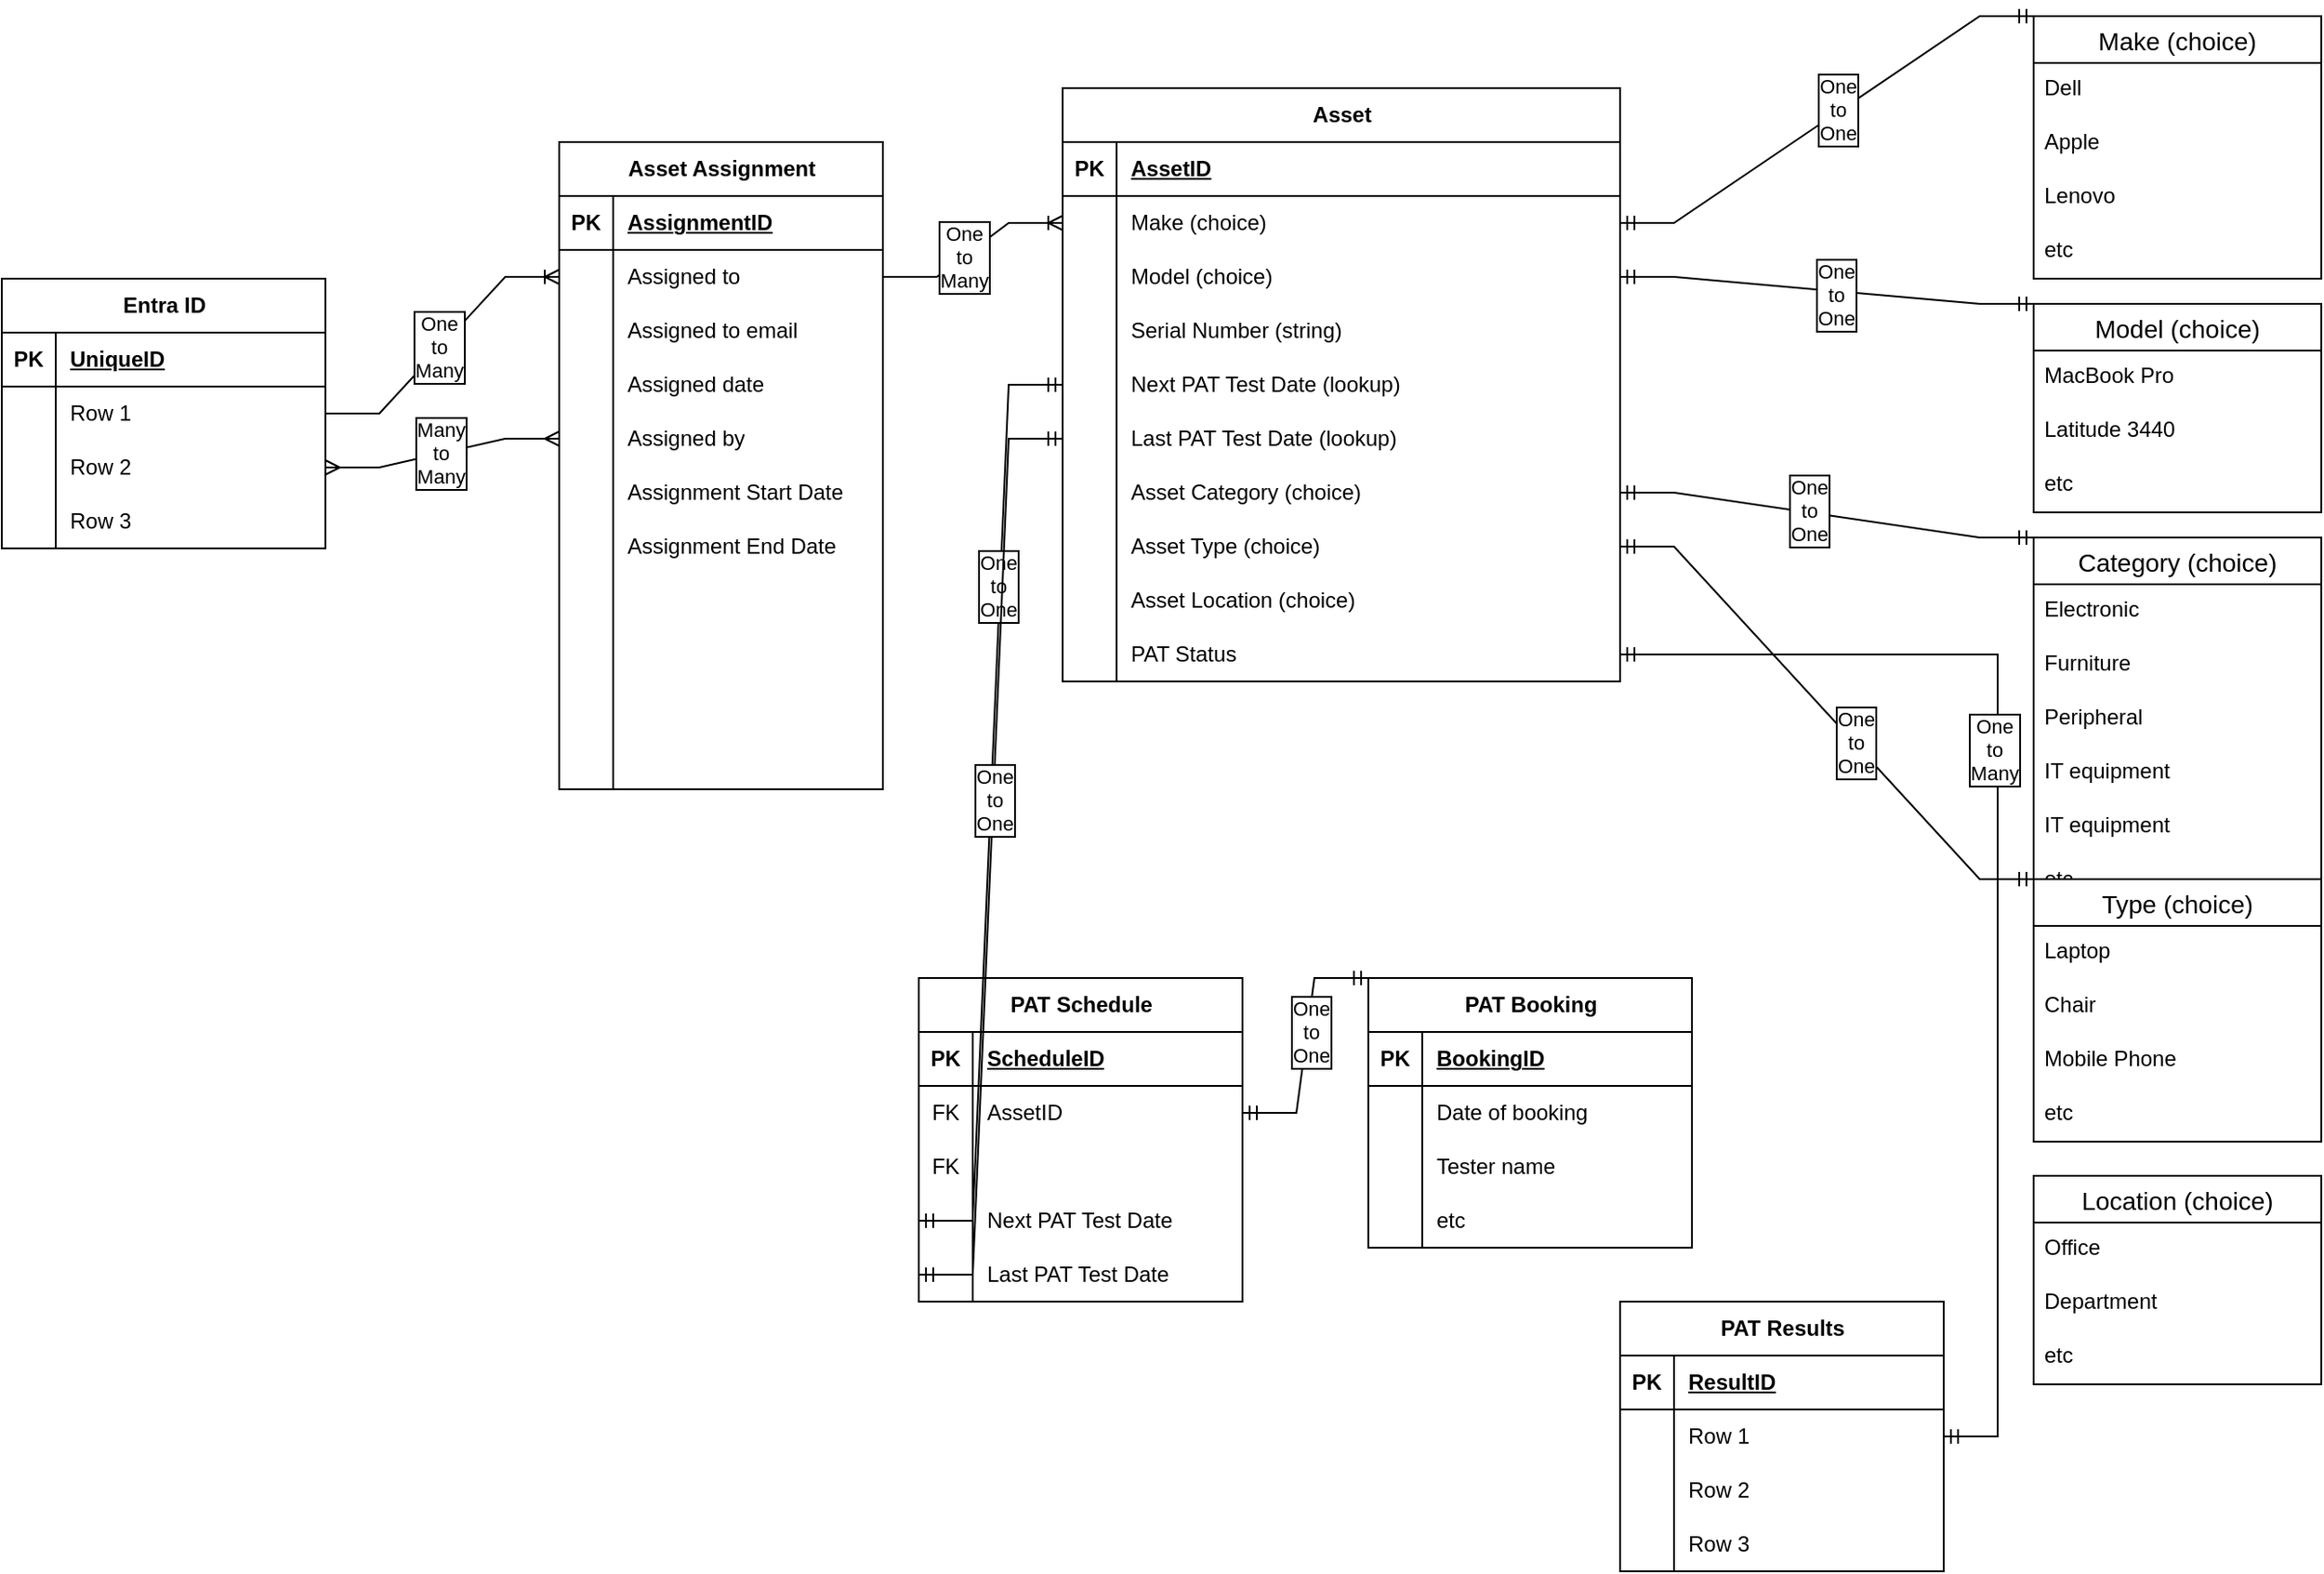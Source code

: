 <mxfile version="25.0.3">
  <diagram name="Page-1" id="Be-HXzq3CAYlnSpeR35V">
    <mxGraphModel dx="1580" dy="953" grid="1" gridSize="10" guides="1" tooltips="1" connect="1" arrows="1" fold="1" page="1" pageScale="1" pageWidth="1920" pageHeight="1200" math="0" shadow="0">
      <root>
        <mxCell id="0" />
        <mxCell id="1" parent="0" />
        <mxCell id="WRX2856pfrE0PKPCuGcW-1" value="Entra ID" style="shape=table;startSize=30;container=1;collapsible=1;childLayout=tableLayout;fixedRows=1;rowLines=0;fontStyle=1;align=center;resizeLast=1;html=1;" parent="1" vertex="1">
          <mxGeometry x="60" y="176" width="180" height="150" as="geometry" />
        </mxCell>
        <mxCell id="WRX2856pfrE0PKPCuGcW-2" value="" style="shape=tableRow;horizontal=0;startSize=0;swimlaneHead=0;swimlaneBody=0;fillColor=none;collapsible=0;dropTarget=0;points=[[0,0.5],[1,0.5]];portConstraint=eastwest;top=0;left=0;right=0;bottom=1;" parent="WRX2856pfrE0PKPCuGcW-1" vertex="1">
          <mxGeometry y="30" width="180" height="30" as="geometry" />
        </mxCell>
        <mxCell id="WRX2856pfrE0PKPCuGcW-3" value="PK" style="shape=partialRectangle;connectable=0;fillColor=none;top=0;left=0;bottom=0;right=0;fontStyle=1;overflow=hidden;whiteSpace=wrap;html=1;" parent="WRX2856pfrE0PKPCuGcW-2" vertex="1">
          <mxGeometry width="30" height="30" as="geometry">
            <mxRectangle width="30" height="30" as="alternateBounds" />
          </mxGeometry>
        </mxCell>
        <mxCell id="WRX2856pfrE0PKPCuGcW-4" value="UniqueID" style="shape=partialRectangle;connectable=0;fillColor=none;top=0;left=0;bottom=0;right=0;align=left;spacingLeft=6;fontStyle=5;overflow=hidden;whiteSpace=wrap;html=1;" parent="WRX2856pfrE0PKPCuGcW-2" vertex="1">
          <mxGeometry x="30" width="150" height="30" as="geometry">
            <mxRectangle width="150" height="30" as="alternateBounds" />
          </mxGeometry>
        </mxCell>
        <mxCell id="WRX2856pfrE0PKPCuGcW-5" value="" style="shape=tableRow;horizontal=0;startSize=0;swimlaneHead=0;swimlaneBody=0;fillColor=none;collapsible=0;dropTarget=0;points=[[0,0.5],[1,0.5]];portConstraint=eastwest;top=0;left=0;right=0;bottom=0;" parent="WRX2856pfrE0PKPCuGcW-1" vertex="1">
          <mxGeometry y="60" width="180" height="30" as="geometry" />
        </mxCell>
        <mxCell id="WRX2856pfrE0PKPCuGcW-6" value="" style="shape=partialRectangle;connectable=0;fillColor=none;top=0;left=0;bottom=0;right=0;editable=1;overflow=hidden;whiteSpace=wrap;html=1;" parent="WRX2856pfrE0PKPCuGcW-5" vertex="1">
          <mxGeometry width="30" height="30" as="geometry">
            <mxRectangle width="30" height="30" as="alternateBounds" />
          </mxGeometry>
        </mxCell>
        <mxCell id="WRX2856pfrE0PKPCuGcW-7" value="Row 1" style="shape=partialRectangle;connectable=0;fillColor=none;top=0;left=0;bottom=0;right=0;align=left;spacingLeft=6;overflow=hidden;whiteSpace=wrap;html=1;" parent="WRX2856pfrE0PKPCuGcW-5" vertex="1">
          <mxGeometry x="30" width="150" height="30" as="geometry">
            <mxRectangle width="150" height="30" as="alternateBounds" />
          </mxGeometry>
        </mxCell>
        <mxCell id="WRX2856pfrE0PKPCuGcW-8" value="" style="shape=tableRow;horizontal=0;startSize=0;swimlaneHead=0;swimlaneBody=0;fillColor=none;collapsible=0;dropTarget=0;points=[[0,0.5],[1,0.5]];portConstraint=eastwest;top=0;left=0;right=0;bottom=0;" parent="WRX2856pfrE0PKPCuGcW-1" vertex="1">
          <mxGeometry y="90" width="180" height="30" as="geometry" />
        </mxCell>
        <mxCell id="WRX2856pfrE0PKPCuGcW-9" value="" style="shape=partialRectangle;connectable=0;fillColor=none;top=0;left=0;bottom=0;right=0;editable=1;overflow=hidden;whiteSpace=wrap;html=1;" parent="WRX2856pfrE0PKPCuGcW-8" vertex="1">
          <mxGeometry width="30" height="30" as="geometry">
            <mxRectangle width="30" height="30" as="alternateBounds" />
          </mxGeometry>
        </mxCell>
        <mxCell id="WRX2856pfrE0PKPCuGcW-10" value="Row 2" style="shape=partialRectangle;connectable=0;fillColor=none;top=0;left=0;bottom=0;right=0;align=left;spacingLeft=6;overflow=hidden;whiteSpace=wrap;html=1;" parent="WRX2856pfrE0PKPCuGcW-8" vertex="1">
          <mxGeometry x="30" width="150" height="30" as="geometry">
            <mxRectangle width="150" height="30" as="alternateBounds" />
          </mxGeometry>
        </mxCell>
        <mxCell id="WRX2856pfrE0PKPCuGcW-11" value="" style="shape=tableRow;horizontal=0;startSize=0;swimlaneHead=0;swimlaneBody=0;fillColor=none;collapsible=0;dropTarget=0;points=[[0,0.5],[1,0.5]];portConstraint=eastwest;top=0;left=0;right=0;bottom=0;" parent="WRX2856pfrE0PKPCuGcW-1" vertex="1">
          <mxGeometry y="120" width="180" height="30" as="geometry" />
        </mxCell>
        <mxCell id="WRX2856pfrE0PKPCuGcW-12" value="" style="shape=partialRectangle;connectable=0;fillColor=none;top=0;left=0;bottom=0;right=0;editable=1;overflow=hidden;whiteSpace=wrap;html=1;" parent="WRX2856pfrE0PKPCuGcW-11" vertex="1">
          <mxGeometry width="30" height="30" as="geometry">
            <mxRectangle width="30" height="30" as="alternateBounds" />
          </mxGeometry>
        </mxCell>
        <mxCell id="WRX2856pfrE0PKPCuGcW-13" value="Row 3" style="shape=partialRectangle;connectable=0;fillColor=none;top=0;left=0;bottom=0;right=0;align=left;spacingLeft=6;overflow=hidden;whiteSpace=wrap;html=1;" parent="WRX2856pfrE0PKPCuGcW-11" vertex="1">
          <mxGeometry x="30" width="150" height="30" as="geometry">
            <mxRectangle width="150" height="30" as="alternateBounds" />
          </mxGeometry>
        </mxCell>
        <mxCell id="WRX2856pfrE0PKPCuGcW-14" value="Asset Assignment" style="shape=table;startSize=30;container=1;collapsible=1;childLayout=tableLayout;fixedRows=1;rowLines=0;fontStyle=1;align=center;resizeLast=1;html=1;" parent="1" vertex="1">
          <mxGeometry x="370" y="100" width="180" height="360" as="geometry">
            <mxRectangle x="370" y="100" width="140" height="30" as="alternateBounds" />
          </mxGeometry>
        </mxCell>
        <mxCell id="WRX2856pfrE0PKPCuGcW-15" value="" style="shape=tableRow;horizontal=0;startSize=0;swimlaneHead=0;swimlaneBody=0;fillColor=none;collapsible=0;dropTarget=0;points=[[0,0.5],[1,0.5]];portConstraint=eastwest;top=0;left=0;right=0;bottom=1;" parent="WRX2856pfrE0PKPCuGcW-14" vertex="1">
          <mxGeometry y="30" width="180" height="30" as="geometry" />
        </mxCell>
        <mxCell id="WRX2856pfrE0PKPCuGcW-16" value="PK" style="shape=partialRectangle;connectable=0;fillColor=none;top=0;left=0;bottom=0;right=0;fontStyle=1;overflow=hidden;whiteSpace=wrap;html=1;" parent="WRX2856pfrE0PKPCuGcW-15" vertex="1">
          <mxGeometry width="30" height="30" as="geometry">
            <mxRectangle width="30" height="30" as="alternateBounds" />
          </mxGeometry>
        </mxCell>
        <mxCell id="WRX2856pfrE0PKPCuGcW-17" value="AssignmentID" style="shape=partialRectangle;connectable=0;fillColor=none;top=0;left=0;bottom=0;right=0;align=left;spacingLeft=6;fontStyle=5;overflow=hidden;whiteSpace=wrap;html=1;" parent="WRX2856pfrE0PKPCuGcW-15" vertex="1">
          <mxGeometry x="30" width="150" height="30" as="geometry">
            <mxRectangle width="150" height="30" as="alternateBounds" />
          </mxGeometry>
        </mxCell>
        <mxCell id="WRX2856pfrE0PKPCuGcW-18" value="" style="shape=tableRow;horizontal=0;startSize=0;swimlaneHead=0;swimlaneBody=0;fillColor=none;collapsible=0;dropTarget=0;points=[[0,0.5],[1,0.5]];portConstraint=eastwest;top=0;left=0;right=0;bottom=0;" parent="WRX2856pfrE0PKPCuGcW-14" vertex="1">
          <mxGeometry y="60" width="180" height="30" as="geometry" />
        </mxCell>
        <mxCell id="WRX2856pfrE0PKPCuGcW-19" value="" style="shape=partialRectangle;connectable=0;fillColor=none;top=0;left=0;bottom=0;right=0;editable=1;overflow=hidden;whiteSpace=wrap;html=1;" parent="WRX2856pfrE0PKPCuGcW-18" vertex="1">
          <mxGeometry width="30" height="30" as="geometry">
            <mxRectangle width="30" height="30" as="alternateBounds" />
          </mxGeometry>
        </mxCell>
        <mxCell id="WRX2856pfrE0PKPCuGcW-20" value="Assigned to" style="shape=partialRectangle;connectable=0;fillColor=none;top=0;left=0;bottom=0;right=0;align=left;spacingLeft=6;overflow=hidden;whiteSpace=wrap;html=1;" parent="WRX2856pfrE0PKPCuGcW-18" vertex="1">
          <mxGeometry x="30" width="150" height="30" as="geometry">
            <mxRectangle width="150" height="30" as="alternateBounds" />
          </mxGeometry>
        </mxCell>
        <mxCell id="WRX2856pfrE0PKPCuGcW-21" value="" style="shape=tableRow;horizontal=0;startSize=0;swimlaneHead=0;swimlaneBody=0;fillColor=none;collapsible=0;dropTarget=0;points=[[0,0.5],[1,0.5]];portConstraint=eastwest;top=0;left=0;right=0;bottom=0;" parent="WRX2856pfrE0PKPCuGcW-14" vertex="1">
          <mxGeometry y="90" width="180" height="30" as="geometry" />
        </mxCell>
        <mxCell id="WRX2856pfrE0PKPCuGcW-22" value="" style="shape=partialRectangle;connectable=0;fillColor=none;top=0;left=0;bottom=0;right=0;editable=1;overflow=hidden;whiteSpace=wrap;html=1;" parent="WRX2856pfrE0PKPCuGcW-21" vertex="1">
          <mxGeometry width="30" height="30" as="geometry">
            <mxRectangle width="30" height="30" as="alternateBounds" />
          </mxGeometry>
        </mxCell>
        <mxCell id="WRX2856pfrE0PKPCuGcW-23" value="Assigned to email" style="shape=partialRectangle;connectable=0;fillColor=none;top=0;left=0;bottom=0;right=0;align=left;spacingLeft=6;overflow=hidden;whiteSpace=wrap;html=1;" parent="WRX2856pfrE0PKPCuGcW-21" vertex="1">
          <mxGeometry x="30" width="150" height="30" as="geometry">
            <mxRectangle width="150" height="30" as="alternateBounds" />
          </mxGeometry>
        </mxCell>
        <mxCell id="WRX2856pfrE0PKPCuGcW-24" value="" style="shape=tableRow;horizontal=0;startSize=0;swimlaneHead=0;swimlaneBody=0;fillColor=none;collapsible=0;dropTarget=0;points=[[0,0.5],[1,0.5]];portConstraint=eastwest;top=0;left=0;right=0;bottom=0;" parent="WRX2856pfrE0PKPCuGcW-14" vertex="1">
          <mxGeometry y="120" width="180" height="30" as="geometry" />
        </mxCell>
        <mxCell id="WRX2856pfrE0PKPCuGcW-25" value="" style="shape=partialRectangle;connectable=0;fillColor=none;top=0;left=0;bottom=0;right=0;editable=1;overflow=hidden;whiteSpace=wrap;html=1;" parent="WRX2856pfrE0PKPCuGcW-24" vertex="1">
          <mxGeometry width="30" height="30" as="geometry">
            <mxRectangle width="30" height="30" as="alternateBounds" />
          </mxGeometry>
        </mxCell>
        <mxCell id="WRX2856pfrE0PKPCuGcW-26" value="Assigned date" style="shape=partialRectangle;connectable=0;fillColor=none;top=0;left=0;bottom=0;right=0;align=left;spacingLeft=6;overflow=hidden;whiteSpace=wrap;html=1;" parent="WRX2856pfrE0PKPCuGcW-24" vertex="1">
          <mxGeometry x="30" width="150" height="30" as="geometry">
            <mxRectangle width="150" height="30" as="alternateBounds" />
          </mxGeometry>
        </mxCell>
        <mxCell id="iY0kgy6we-r_uKTIzifp-86" style="shape=tableRow;horizontal=0;startSize=0;swimlaneHead=0;swimlaneBody=0;fillColor=none;collapsible=0;dropTarget=0;points=[[0,0.5],[1,0.5]];portConstraint=eastwest;top=0;left=0;right=0;bottom=0;" vertex="1" parent="WRX2856pfrE0PKPCuGcW-14">
          <mxGeometry y="150" width="180" height="30" as="geometry" />
        </mxCell>
        <mxCell id="iY0kgy6we-r_uKTIzifp-87" style="shape=partialRectangle;connectable=0;fillColor=none;top=0;left=0;bottom=0;right=0;editable=1;overflow=hidden;whiteSpace=wrap;html=1;" vertex="1" parent="iY0kgy6we-r_uKTIzifp-86">
          <mxGeometry width="30" height="30" as="geometry">
            <mxRectangle width="30" height="30" as="alternateBounds" />
          </mxGeometry>
        </mxCell>
        <mxCell id="iY0kgy6we-r_uKTIzifp-88" value="Assigned by" style="shape=partialRectangle;connectable=0;fillColor=none;top=0;left=0;bottom=0;right=0;align=left;spacingLeft=6;overflow=hidden;whiteSpace=wrap;html=1;" vertex="1" parent="iY0kgy6we-r_uKTIzifp-86">
          <mxGeometry x="30" width="150" height="30" as="geometry">
            <mxRectangle width="150" height="30" as="alternateBounds" />
          </mxGeometry>
        </mxCell>
        <mxCell id="iY0kgy6we-r_uKTIzifp-89" style="shape=tableRow;horizontal=0;startSize=0;swimlaneHead=0;swimlaneBody=0;fillColor=none;collapsible=0;dropTarget=0;points=[[0,0.5],[1,0.5]];portConstraint=eastwest;top=0;left=0;right=0;bottom=0;" vertex="1" parent="WRX2856pfrE0PKPCuGcW-14">
          <mxGeometry y="180" width="180" height="30" as="geometry" />
        </mxCell>
        <mxCell id="iY0kgy6we-r_uKTIzifp-90" style="shape=partialRectangle;connectable=0;fillColor=none;top=0;left=0;bottom=0;right=0;editable=1;overflow=hidden;whiteSpace=wrap;html=1;" vertex="1" parent="iY0kgy6we-r_uKTIzifp-89">
          <mxGeometry width="30" height="30" as="geometry">
            <mxRectangle width="30" height="30" as="alternateBounds" />
          </mxGeometry>
        </mxCell>
        <mxCell id="iY0kgy6we-r_uKTIzifp-91" value="Assignment Start Date" style="shape=partialRectangle;connectable=0;fillColor=none;top=0;left=0;bottom=0;right=0;align=left;spacingLeft=6;overflow=hidden;whiteSpace=wrap;html=1;" vertex="1" parent="iY0kgy6we-r_uKTIzifp-89">
          <mxGeometry x="30" width="150" height="30" as="geometry">
            <mxRectangle width="150" height="30" as="alternateBounds" />
          </mxGeometry>
        </mxCell>
        <mxCell id="iY0kgy6we-r_uKTIzifp-92" style="shape=tableRow;horizontal=0;startSize=0;swimlaneHead=0;swimlaneBody=0;fillColor=none;collapsible=0;dropTarget=0;points=[[0,0.5],[1,0.5]];portConstraint=eastwest;top=0;left=0;right=0;bottom=0;" vertex="1" parent="WRX2856pfrE0PKPCuGcW-14">
          <mxGeometry y="210" width="180" height="30" as="geometry" />
        </mxCell>
        <mxCell id="iY0kgy6we-r_uKTIzifp-93" style="shape=partialRectangle;connectable=0;fillColor=none;top=0;left=0;bottom=0;right=0;editable=1;overflow=hidden;whiteSpace=wrap;html=1;" vertex="1" parent="iY0kgy6we-r_uKTIzifp-92">
          <mxGeometry width="30" height="30" as="geometry">
            <mxRectangle width="30" height="30" as="alternateBounds" />
          </mxGeometry>
        </mxCell>
        <mxCell id="iY0kgy6we-r_uKTIzifp-94" value="Assignment End Date" style="shape=partialRectangle;connectable=0;fillColor=none;top=0;left=0;bottom=0;right=0;align=left;spacingLeft=6;overflow=hidden;whiteSpace=wrap;html=1;" vertex="1" parent="iY0kgy6we-r_uKTIzifp-92">
          <mxGeometry x="30" width="150" height="30" as="geometry">
            <mxRectangle width="150" height="30" as="alternateBounds" />
          </mxGeometry>
        </mxCell>
        <mxCell id="iY0kgy6we-r_uKTIzifp-95" style="shape=tableRow;horizontal=0;startSize=0;swimlaneHead=0;swimlaneBody=0;fillColor=none;collapsible=0;dropTarget=0;points=[[0,0.5],[1,0.5]];portConstraint=eastwest;top=0;left=0;right=0;bottom=0;" vertex="1" parent="WRX2856pfrE0PKPCuGcW-14">
          <mxGeometry y="240" width="180" height="30" as="geometry" />
        </mxCell>
        <mxCell id="iY0kgy6we-r_uKTIzifp-96" style="shape=partialRectangle;connectable=0;fillColor=none;top=0;left=0;bottom=0;right=0;editable=1;overflow=hidden;whiteSpace=wrap;html=1;" vertex="1" parent="iY0kgy6we-r_uKTIzifp-95">
          <mxGeometry width="30" height="30" as="geometry">
            <mxRectangle width="30" height="30" as="alternateBounds" />
          </mxGeometry>
        </mxCell>
        <mxCell id="iY0kgy6we-r_uKTIzifp-97" style="shape=partialRectangle;connectable=0;fillColor=none;top=0;left=0;bottom=0;right=0;align=left;spacingLeft=6;overflow=hidden;whiteSpace=wrap;html=1;" vertex="1" parent="iY0kgy6we-r_uKTIzifp-95">
          <mxGeometry x="30" width="150" height="30" as="geometry">
            <mxRectangle width="150" height="30" as="alternateBounds" />
          </mxGeometry>
        </mxCell>
        <mxCell id="iY0kgy6we-r_uKTIzifp-98" style="shape=tableRow;horizontal=0;startSize=0;swimlaneHead=0;swimlaneBody=0;fillColor=none;collapsible=0;dropTarget=0;points=[[0,0.5],[1,0.5]];portConstraint=eastwest;top=0;left=0;right=0;bottom=0;" vertex="1" parent="WRX2856pfrE0PKPCuGcW-14">
          <mxGeometry y="270" width="180" height="30" as="geometry" />
        </mxCell>
        <mxCell id="iY0kgy6we-r_uKTIzifp-99" style="shape=partialRectangle;connectable=0;fillColor=none;top=0;left=0;bottom=0;right=0;editable=1;overflow=hidden;whiteSpace=wrap;html=1;" vertex="1" parent="iY0kgy6we-r_uKTIzifp-98">
          <mxGeometry width="30" height="30" as="geometry">
            <mxRectangle width="30" height="30" as="alternateBounds" />
          </mxGeometry>
        </mxCell>
        <mxCell id="iY0kgy6we-r_uKTIzifp-100" style="shape=partialRectangle;connectable=0;fillColor=none;top=0;left=0;bottom=0;right=0;align=left;spacingLeft=6;overflow=hidden;whiteSpace=wrap;html=1;" vertex="1" parent="iY0kgy6we-r_uKTIzifp-98">
          <mxGeometry x="30" width="150" height="30" as="geometry">
            <mxRectangle width="150" height="30" as="alternateBounds" />
          </mxGeometry>
        </mxCell>
        <mxCell id="iY0kgy6we-r_uKTIzifp-101" style="shape=tableRow;horizontal=0;startSize=0;swimlaneHead=0;swimlaneBody=0;fillColor=none;collapsible=0;dropTarget=0;points=[[0,0.5],[1,0.5]];portConstraint=eastwest;top=0;left=0;right=0;bottom=0;" vertex="1" parent="WRX2856pfrE0PKPCuGcW-14">
          <mxGeometry y="300" width="180" height="30" as="geometry" />
        </mxCell>
        <mxCell id="iY0kgy6we-r_uKTIzifp-102" style="shape=partialRectangle;connectable=0;fillColor=none;top=0;left=0;bottom=0;right=0;editable=1;overflow=hidden;whiteSpace=wrap;html=1;" vertex="1" parent="iY0kgy6we-r_uKTIzifp-101">
          <mxGeometry width="30" height="30" as="geometry">
            <mxRectangle width="30" height="30" as="alternateBounds" />
          </mxGeometry>
        </mxCell>
        <mxCell id="iY0kgy6we-r_uKTIzifp-103" style="shape=partialRectangle;connectable=0;fillColor=none;top=0;left=0;bottom=0;right=0;align=left;spacingLeft=6;overflow=hidden;whiteSpace=wrap;html=1;" vertex="1" parent="iY0kgy6we-r_uKTIzifp-101">
          <mxGeometry x="30" width="150" height="30" as="geometry">
            <mxRectangle width="150" height="30" as="alternateBounds" />
          </mxGeometry>
        </mxCell>
        <mxCell id="iY0kgy6we-r_uKTIzifp-104" style="shape=tableRow;horizontal=0;startSize=0;swimlaneHead=0;swimlaneBody=0;fillColor=none;collapsible=0;dropTarget=0;points=[[0,0.5],[1,0.5]];portConstraint=eastwest;top=0;left=0;right=0;bottom=0;" vertex="1" parent="WRX2856pfrE0PKPCuGcW-14">
          <mxGeometry y="330" width="180" height="30" as="geometry" />
        </mxCell>
        <mxCell id="iY0kgy6we-r_uKTIzifp-105" style="shape=partialRectangle;connectable=0;fillColor=none;top=0;left=0;bottom=0;right=0;editable=1;overflow=hidden;whiteSpace=wrap;html=1;" vertex="1" parent="iY0kgy6we-r_uKTIzifp-104">
          <mxGeometry width="30" height="30" as="geometry">
            <mxRectangle width="30" height="30" as="alternateBounds" />
          </mxGeometry>
        </mxCell>
        <mxCell id="iY0kgy6we-r_uKTIzifp-106" style="shape=partialRectangle;connectable=0;fillColor=none;top=0;left=0;bottom=0;right=0;align=left;spacingLeft=6;overflow=hidden;whiteSpace=wrap;html=1;" vertex="1" parent="iY0kgy6we-r_uKTIzifp-104">
          <mxGeometry x="30" width="150" height="30" as="geometry">
            <mxRectangle width="150" height="30" as="alternateBounds" />
          </mxGeometry>
        </mxCell>
        <mxCell id="WRX2856pfrE0PKPCuGcW-27" value="Asset" style="shape=table;startSize=30;container=1;collapsible=1;childLayout=tableLayout;fixedRows=1;rowLines=0;fontStyle=1;align=center;resizeLast=1;html=1;" parent="1" vertex="1">
          <mxGeometry x="650" y="70" width="310" height="330" as="geometry" />
        </mxCell>
        <mxCell id="WRX2856pfrE0PKPCuGcW-28" value="" style="shape=tableRow;horizontal=0;startSize=0;swimlaneHead=0;swimlaneBody=0;fillColor=none;collapsible=0;dropTarget=0;points=[[0,0.5],[1,0.5]];portConstraint=eastwest;top=0;left=0;right=0;bottom=1;" parent="WRX2856pfrE0PKPCuGcW-27" vertex="1">
          <mxGeometry y="30" width="310" height="30" as="geometry" />
        </mxCell>
        <mxCell id="WRX2856pfrE0PKPCuGcW-29" value="PK" style="shape=partialRectangle;connectable=0;fillColor=none;top=0;left=0;bottom=0;right=0;fontStyle=1;overflow=hidden;whiteSpace=wrap;html=1;" parent="WRX2856pfrE0PKPCuGcW-28" vertex="1">
          <mxGeometry width="30" height="30" as="geometry">
            <mxRectangle width="30" height="30" as="alternateBounds" />
          </mxGeometry>
        </mxCell>
        <mxCell id="WRX2856pfrE0PKPCuGcW-30" value="AssetID" style="shape=partialRectangle;connectable=0;fillColor=none;top=0;left=0;bottom=0;right=0;align=left;spacingLeft=6;fontStyle=5;overflow=hidden;whiteSpace=wrap;html=1;" parent="WRX2856pfrE0PKPCuGcW-28" vertex="1">
          <mxGeometry x="30" width="280" height="30" as="geometry">
            <mxRectangle width="280" height="30" as="alternateBounds" />
          </mxGeometry>
        </mxCell>
        <mxCell id="WRX2856pfrE0PKPCuGcW-31" value="" style="shape=tableRow;horizontal=0;startSize=0;swimlaneHead=0;swimlaneBody=0;fillColor=none;collapsible=0;dropTarget=0;points=[[0,0.5],[1,0.5]];portConstraint=eastwest;top=0;left=0;right=0;bottom=0;" parent="WRX2856pfrE0PKPCuGcW-27" vertex="1">
          <mxGeometry y="60" width="310" height="30" as="geometry" />
        </mxCell>
        <mxCell id="WRX2856pfrE0PKPCuGcW-32" value="" style="shape=partialRectangle;connectable=0;fillColor=none;top=0;left=0;bottom=0;right=0;editable=1;overflow=hidden;whiteSpace=wrap;html=1;" parent="WRX2856pfrE0PKPCuGcW-31" vertex="1">
          <mxGeometry width="30" height="30" as="geometry">
            <mxRectangle width="30" height="30" as="alternateBounds" />
          </mxGeometry>
        </mxCell>
        <mxCell id="WRX2856pfrE0PKPCuGcW-33" value="Make (choice)" style="shape=partialRectangle;connectable=0;fillColor=none;top=0;left=0;bottom=0;right=0;align=left;spacingLeft=6;overflow=hidden;whiteSpace=wrap;html=1;" parent="WRX2856pfrE0PKPCuGcW-31" vertex="1">
          <mxGeometry x="30" width="280" height="30" as="geometry">
            <mxRectangle width="280" height="30" as="alternateBounds" />
          </mxGeometry>
        </mxCell>
        <mxCell id="WRX2856pfrE0PKPCuGcW-34" value="" style="shape=tableRow;horizontal=0;startSize=0;swimlaneHead=0;swimlaneBody=0;fillColor=none;collapsible=0;dropTarget=0;points=[[0,0.5],[1,0.5]];portConstraint=eastwest;top=0;left=0;right=0;bottom=0;" parent="WRX2856pfrE0PKPCuGcW-27" vertex="1">
          <mxGeometry y="90" width="310" height="30" as="geometry" />
        </mxCell>
        <mxCell id="WRX2856pfrE0PKPCuGcW-35" value="" style="shape=partialRectangle;connectable=0;fillColor=none;top=0;left=0;bottom=0;right=0;editable=1;overflow=hidden;whiteSpace=wrap;html=1;" parent="WRX2856pfrE0PKPCuGcW-34" vertex="1">
          <mxGeometry width="30" height="30" as="geometry">
            <mxRectangle width="30" height="30" as="alternateBounds" />
          </mxGeometry>
        </mxCell>
        <mxCell id="WRX2856pfrE0PKPCuGcW-36" value="Model (choice)" style="shape=partialRectangle;connectable=0;fillColor=none;top=0;left=0;bottom=0;right=0;align=left;spacingLeft=6;overflow=hidden;whiteSpace=wrap;html=1;" parent="WRX2856pfrE0PKPCuGcW-34" vertex="1">
          <mxGeometry x="30" width="280" height="30" as="geometry">
            <mxRectangle width="280" height="30" as="alternateBounds" />
          </mxGeometry>
        </mxCell>
        <mxCell id="WRX2856pfrE0PKPCuGcW-37" value="" style="shape=tableRow;horizontal=0;startSize=0;swimlaneHead=0;swimlaneBody=0;fillColor=none;collapsible=0;dropTarget=0;points=[[0,0.5],[1,0.5]];portConstraint=eastwest;top=0;left=0;right=0;bottom=0;" parent="WRX2856pfrE0PKPCuGcW-27" vertex="1">
          <mxGeometry y="120" width="310" height="30" as="geometry" />
        </mxCell>
        <mxCell id="WRX2856pfrE0PKPCuGcW-38" value="" style="shape=partialRectangle;connectable=0;fillColor=none;top=0;left=0;bottom=0;right=0;editable=1;overflow=hidden;whiteSpace=wrap;html=1;" parent="WRX2856pfrE0PKPCuGcW-37" vertex="1">
          <mxGeometry width="30" height="30" as="geometry">
            <mxRectangle width="30" height="30" as="alternateBounds" />
          </mxGeometry>
        </mxCell>
        <mxCell id="WRX2856pfrE0PKPCuGcW-39" value="Serial Number (string)" style="shape=partialRectangle;connectable=0;fillColor=none;top=0;left=0;bottom=0;right=0;align=left;spacingLeft=6;overflow=hidden;whiteSpace=wrap;html=1;" parent="WRX2856pfrE0PKPCuGcW-37" vertex="1">
          <mxGeometry x="30" width="280" height="30" as="geometry">
            <mxRectangle width="280" height="30" as="alternateBounds" />
          </mxGeometry>
        </mxCell>
        <mxCell id="iY0kgy6we-r_uKTIzifp-21" style="shape=tableRow;horizontal=0;startSize=0;swimlaneHead=0;swimlaneBody=0;fillColor=none;collapsible=0;dropTarget=0;points=[[0,0.5],[1,0.5]];portConstraint=eastwest;top=0;left=0;right=0;bottom=0;" vertex="1" parent="WRX2856pfrE0PKPCuGcW-27">
          <mxGeometry y="150" width="310" height="30" as="geometry" />
        </mxCell>
        <mxCell id="iY0kgy6we-r_uKTIzifp-22" style="shape=partialRectangle;connectable=0;fillColor=none;top=0;left=0;bottom=0;right=0;editable=1;overflow=hidden;whiteSpace=wrap;html=1;" vertex="1" parent="iY0kgy6we-r_uKTIzifp-21">
          <mxGeometry width="30" height="30" as="geometry">
            <mxRectangle width="30" height="30" as="alternateBounds" />
          </mxGeometry>
        </mxCell>
        <mxCell id="iY0kgy6we-r_uKTIzifp-23" value="Next PAT Test Date (lookup)" style="shape=partialRectangle;connectable=0;fillColor=none;top=0;left=0;bottom=0;right=0;align=left;spacingLeft=6;overflow=hidden;whiteSpace=wrap;html=1;" vertex="1" parent="iY0kgy6we-r_uKTIzifp-21">
          <mxGeometry x="30" width="280" height="30" as="geometry">
            <mxRectangle width="280" height="30" as="alternateBounds" />
          </mxGeometry>
        </mxCell>
        <mxCell id="iY0kgy6we-r_uKTIzifp-24" style="shape=tableRow;horizontal=0;startSize=0;swimlaneHead=0;swimlaneBody=0;fillColor=none;collapsible=0;dropTarget=0;points=[[0,0.5],[1,0.5]];portConstraint=eastwest;top=0;left=0;right=0;bottom=0;" vertex="1" parent="WRX2856pfrE0PKPCuGcW-27">
          <mxGeometry y="180" width="310" height="30" as="geometry" />
        </mxCell>
        <mxCell id="iY0kgy6we-r_uKTIzifp-25" style="shape=partialRectangle;connectable=0;fillColor=none;top=0;left=0;bottom=0;right=0;editable=1;overflow=hidden;whiteSpace=wrap;html=1;" vertex="1" parent="iY0kgy6we-r_uKTIzifp-24">
          <mxGeometry width="30" height="30" as="geometry">
            <mxRectangle width="30" height="30" as="alternateBounds" />
          </mxGeometry>
        </mxCell>
        <mxCell id="iY0kgy6we-r_uKTIzifp-26" value="Last PAT Test Date (lookup)" style="shape=partialRectangle;connectable=0;fillColor=none;top=0;left=0;bottom=0;right=0;align=left;spacingLeft=6;overflow=hidden;whiteSpace=wrap;html=1;" vertex="1" parent="iY0kgy6we-r_uKTIzifp-24">
          <mxGeometry x="30" width="280" height="30" as="geometry">
            <mxRectangle width="280" height="30" as="alternateBounds" />
          </mxGeometry>
        </mxCell>
        <mxCell id="iY0kgy6we-r_uKTIzifp-27" style="shape=tableRow;horizontal=0;startSize=0;swimlaneHead=0;swimlaneBody=0;fillColor=none;collapsible=0;dropTarget=0;points=[[0,0.5],[1,0.5]];portConstraint=eastwest;top=0;left=0;right=0;bottom=0;" vertex="1" parent="WRX2856pfrE0PKPCuGcW-27">
          <mxGeometry y="210" width="310" height="30" as="geometry" />
        </mxCell>
        <mxCell id="iY0kgy6we-r_uKTIzifp-28" style="shape=partialRectangle;connectable=0;fillColor=none;top=0;left=0;bottom=0;right=0;editable=1;overflow=hidden;whiteSpace=wrap;html=1;" vertex="1" parent="iY0kgy6we-r_uKTIzifp-27">
          <mxGeometry width="30" height="30" as="geometry">
            <mxRectangle width="30" height="30" as="alternateBounds" />
          </mxGeometry>
        </mxCell>
        <mxCell id="iY0kgy6we-r_uKTIzifp-29" value="Asset Category (choice)" style="shape=partialRectangle;connectable=0;fillColor=none;top=0;left=0;bottom=0;right=0;align=left;spacingLeft=6;overflow=hidden;whiteSpace=wrap;html=1;" vertex="1" parent="iY0kgy6we-r_uKTIzifp-27">
          <mxGeometry x="30" width="280" height="30" as="geometry">
            <mxRectangle width="280" height="30" as="alternateBounds" />
          </mxGeometry>
        </mxCell>
        <mxCell id="iY0kgy6we-r_uKTIzifp-30" style="shape=tableRow;horizontal=0;startSize=0;swimlaneHead=0;swimlaneBody=0;fillColor=none;collapsible=0;dropTarget=0;points=[[0,0.5],[1,0.5]];portConstraint=eastwest;top=0;left=0;right=0;bottom=0;" vertex="1" parent="WRX2856pfrE0PKPCuGcW-27">
          <mxGeometry y="240" width="310" height="30" as="geometry" />
        </mxCell>
        <mxCell id="iY0kgy6we-r_uKTIzifp-31" style="shape=partialRectangle;connectable=0;fillColor=none;top=0;left=0;bottom=0;right=0;editable=1;overflow=hidden;whiteSpace=wrap;html=1;" vertex="1" parent="iY0kgy6we-r_uKTIzifp-30">
          <mxGeometry width="30" height="30" as="geometry">
            <mxRectangle width="30" height="30" as="alternateBounds" />
          </mxGeometry>
        </mxCell>
        <mxCell id="iY0kgy6we-r_uKTIzifp-32" value="Asset Type (choice)" style="shape=partialRectangle;connectable=0;fillColor=none;top=0;left=0;bottom=0;right=0;align=left;spacingLeft=6;overflow=hidden;whiteSpace=wrap;html=1;" vertex="1" parent="iY0kgy6we-r_uKTIzifp-30">
          <mxGeometry x="30" width="280" height="30" as="geometry">
            <mxRectangle width="280" height="30" as="alternateBounds" />
          </mxGeometry>
        </mxCell>
        <mxCell id="iY0kgy6we-r_uKTIzifp-33" style="shape=tableRow;horizontal=0;startSize=0;swimlaneHead=0;swimlaneBody=0;fillColor=none;collapsible=0;dropTarget=0;points=[[0,0.5],[1,0.5]];portConstraint=eastwest;top=0;left=0;right=0;bottom=0;" vertex="1" parent="WRX2856pfrE0PKPCuGcW-27">
          <mxGeometry y="270" width="310" height="30" as="geometry" />
        </mxCell>
        <mxCell id="iY0kgy6we-r_uKTIzifp-34" style="shape=partialRectangle;connectable=0;fillColor=none;top=0;left=0;bottom=0;right=0;editable=1;overflow=hidden;whiteSpace=wrap;html=1;" vertex="1" parent="iY0kgy6we-r_uKTIzifp-33">
          <mxGeometry width="30" height="30" as="geometry">
            <mxRectangle width="30" height="30" as="alternateBounds" />
          </mxGeometry>
        </mxCell>
        <mxCell id="iY0kgy6we-r_uKTIzifp-35" value="Asset Location (choice)" style="shape=partialRectangle;connectable=0;fillColor=none;top=0;left=0;bottom=0;right=0;align=left;spacingLeft=6;overflow=hidden;whiteSpace=wrap;html=1;" vertex="1" parent="iY0kgy6we-r_uKTIzifp-33">
          <mxGeometry x="30" width="280" height="30" as="geometry">
            <mxRectangle width="280" height="30" as="alternateBounds" />
          </mxGeometry>
        </mxCell>
        <mxCell id="iY0kgy6we-r_uKTIzifp-36" style="shape=tableRow;horizontal=0;startSize=0;swimlaneHead=0;swimlaneBody=0;fillColor=none;collapsible=0;dropTarget=0;points=[[0,0.5],[1,0.5]];portConstraint=eastwest;top=0;left=0;right=0;bottom=0;" vertex="1" parent="WRX2856pfrE0PKPCuGcW-27">
          <mxGeometry y="300" width="310" height="30" as="geometry" />
        </mxCell>
        <mxCell id="iY0kgy6we-r_uKTIzifp-37" style="shape=partialRectangle;connectable=0;fillColor=none;top=0;left=0;bottom=0;right=0;editable=1;overflow=hidden;whiteSpace=wrap;html=1;" vertex="1" parent="iY0kgy6we-r_uKTIzifp-36">
          <mxGeometry width="30" height="30" as="geometry">
            <mxRectangle width="30" height="30" as="alternateBounds" />
          </mxGeometry>
        </mxCell>
        <mxCell id="iY0kgy6we-r_uKTIzifp-38" value="PAT Status" style="shape=partialRectangle;connectable=0;fillColor=none;top=0;left=0;bottom=0;right=0;align=left;spacingLeft=6;overflow=hidden;whiteSpace=wrap;html=1;" vertex="1" parent="iY0kgy6we-r_uKTIzifp-36">
          <mxGeometry x="30" width="280" height="30" as="geometry">
            <mxRectangle width="280" height="30" as="alternateBounds" />
          </mxGeometry>
        </mxCell>
        <mxCell id="iY0kgy6we-r_uKTIzifp-2" value="" style="edgeStyle=entityRelationEdgeStyle;fontSize=12;html=1;endArrow=ERoneToMany;rounded=0;entryX=0;entryY=0.5;entryDx=0;entryDy=0;exitX=1;exitY=0.5;exitDx=0;exitDy=0;" edge="1" parent="1" source="WRX2856pfrE0PKPCuGcW-5" target="WRX2856pfrE0PKPCuGcW-18">
          <mxGeometry width="100" height="100" relative="1" as="geometry">
            <mxPoint x="220" y="270" as="sourcePoint" />
            <mxPoint x="320" y="170" as="targetPoint" />
          </mxGeometry>
        </mxCell>
        <mxCell id="iY0kgy6we-r_uKTIzifp-117" value="One&lt;div&gt;to&lt;/div&gt;&lt;div&gt;Many&lt;/div&gt;" style="edgeLabel;html=1;align=center;verticalAlign=middle;resizable=0;points=[];labelBorderColor=default;" vertex="1" connectable="0" parent="iY0kgy6we-r_uKTIzifp-2">
          <mxGeometry x="-0.022" y="1" relative="1" as="geometry">
            <mxPoint as="offset" />
          </mxGeometry>
        </mxCell>
        <mxCell id="iY0kgy6we-r_uKTIzifp-3" value="" style="edgeStyle=entityRelationEdgeStyle;fontSize=12;html=1;endArrow=ERoneToMany;rounded=0;exitX=1;exitY=0.5;exitDx=0;exitDy=0;entryX=0;entryY=0.5;entryDx=0;entryDy=0;" edge="1" parent="1" source="WRX2856pfrE0PKPCuGcW-18" target="WRX2856pfrE0PKPCuGcW-31">
          <mxGeometry width="100" height="100" relative="1" as="geometry">
            <mxPoint x="560" y="200" as="sourcePoint" />
            <mxPoint x="660" y="100" as="targetPoint" />
          </mxGeometry>
        </mxCell>
        <mxCell id="iY0kgy6we-r_uKTIzifp-121" value="One&lt;div&gt;to&lt;/div&gt;&lt;div&gt;Many&lt;/div&gt;" style="edgeLabel;html=1;align=center;verticalAlign=middle;resizable=0;points=[];labelBorderColor=default;" vertex="1" connectable="0" parent="iY0kgy6we-r_uKTIzifp-3">
          <mxGeometry x="-0.114" relative="1" as="geometry">
            <mxPoint as="offset" />
          </mxGeometry>
        </mxCell>
        <mxCell id="iY0kgy6we-r_uKTIzifp-4" value="PAT Schedule" style="shape=table;startSize=30;container=1;collapsible=1;childLayout=tableLayout;fixedRows=1;rowLines=0;fontStyle=1;align=center;resizeLast=1;html=1;" vertex="1" parent="1">
          <mxGeometry x="570" y="565" width="180" height="180" as="geometry" />
        </mxCell>
        <mxCell id="iY0kgy6we-r_uKTIzifp-5" value="" style="shape=tableRow;horizontal=0;startSize=0;swimlaneHead=0;swimlaneBody=0;fillColor=none;collapsible=0;dropTarget=0;points=[[0,0.5],[1,0.5]];portConstraint=eastwest;top=0;left=0;right=0;bottom=1;" vertex="1" parent="iY0kgy6we-r_uKTIzifp-4">
          <mxGeometry y="30" width="180" height="30" as="geometry" />
        </mxCell>
        <mxCell id="iY0kgy6we-r_uKTIzifp-6" value="PK" style="shape=partialRectangle;connectable=0;fillColor=none;top=0;left=0;bottom=0;right=0;fontStyle=1;overflow=hidden;whiteSpace=wrap;html=1;" vertex="1" parent="iY0kgy6we-r_uKTIzifp-5">
          <mxGeometry width="30" height="30" as="geometry">
            <mxRectangle width="30" height="30" as="alternateBounds" />
          </mxGeometry>
        </mxCell>
        <mxCell id="iY0kgy6we-r_uKTIzifp-7" value="ScheduleID" style="shape=partialRectangle;connectable=0;fillColor=none;top=0;left=0;bottom=0;right=0;align=left;spacingLeft=6;fontStyle=5;overflow=hidden;whiteSpace=wrap;html=1;" vertex="1" parent="iY0kgy6we-r_uKTIzifp-5">
          <mxGeometry x="30" width="150" height="30" as="geometry">
            <mxRectangle width="150" height="30" as="alternateBounds" />
          </mxGeometry>
        </mxCell>
        <mxCell id="iY0kgy6we-r_uKTIzifp-8" value="" style="shape=tableRow;horizontal=0;startSize=0;swimlaneHead=0;swimlaneBody=0;fillColor=none;collapsible=0;dropTarget=0;points=[[0,0.5],[1,0.5]];portConstraint=eastwest;top=0;left=0;right=0;bottom=0;" vertex="1" parent="iY0kgy6we-r_uKTIzifp-4">
          <mxGeometry y="60" width="180" height="30" as="geometry" />
        </mxCell>
        <mxCell id="iY0kgy6we-r_uKTIzifp-9" value="FK" style="shape=partialRectangle;connectable=0;fillColor=none;top=0;left=0;bottom=0;right=0;editable=1;overflow=hidden;whiteSpace=wrap;html=1;" vertex="1" parent="iY0kgy6we-r_uKTIzifp-8">
          <mxGeometry width="30" height="30" as="geometry">
            <mxRectangle width="30" height="30" as="alternateBounds" />
          </mxGeometry>
        </mxCell>
        <mxCell id="iY0kgy6we-r_uKTIzifp-10" value="AssetID" style="shape=partialRectangle;connectable=0;fillColor=none;top=0;left=0;bottom=0;right=0;align=left;spacingLeft=6;overflow=hidden;whiteSpace=wrap;html=1;" vertex="1" parent="iY0kgy6we-r_uKTIzifp-8">
          <mxGeometry x="30" width="150" height="30" as="geometry">
            <mxRectangle width="150" height="30" as="alternateBounds" />
          </mxGeometry>
        </mxCell>
        <mxCell id="iY0kgy6we-r_uKTIzifp-148" style="shape=tableRow;horizontal=0;startSize=0;swimlaneHead=0;swimlaneBody=0;fillColor=none;collapsible=0;dropTarget=0;points=[[0,0.5],[1,0.5]];portConstraint=eastwest;top=0;left=0;right=0;bottom=0;" vertex="1" parent="iY0kgy6we-r_uKTIzifp-4">
          <mxGeometry y="90" width="180" height="30" as="geometry" />
        </mxCell>
        <mxCell id="iY0kgy6we-r_uKTIzifp-149" value="FK" style="shape=partialRectangle;connectable=0;fillColor=none;top=0;left=0;bottom=0;right=0;editable=1;overflow=hidden;whiteSpace=wrap;html=1;" vertex="1" parent="iY0kgy6we-r_uKTIzifp-148">
          <mxGeometry width="30" height="30" as="geometry">
            <mxRectangle width="30" height="30" as="alternateBounds" />
          </mxGeometry>
        </mxCell>
        <mxCell id="iY0kgy6we-r_uKTIzifp-150" style="shape=partialRectangle;connectable=0;fillColor=none;top=0;left=0;bottom=0;right=0;align=left;spacingLeft=6;overflow=hidden;whiteSpace=wrap;html=1;" vertex="1" parent="iY0kgy6we-r_uKTIzifp-148">
          <mxGeometry x="30" width="150" height="30" as="geometry">
            <mxRectangle width="150" height="30" as="alternateBounds" />
          </mxGeometry>
        </mxCell>
        <mxCell id="iY0kgy6we-r_uKTIzifp-11" value="" style="shape=tableRow;horizontal=0;startSize=0;swimlaneHead=0;swimlaneBody=0;fillColor=none;collapsible=0;dropTarget=0;points=[[0,0.5],[1,0.5]];portConstraint=eastwest;top=0;left=0;right=0;bottom=0;" vertex="1" parent="iY0kgy6we-r_uKTIzifp-4">
          <mxGeometry y="120" width="180" height="30" as="geometry" />
        </mxCell>
        <mxCell id="iY0kgy6we-r_uKTIzifp-12" value="" style="shape=partialRectangle;connectable=0;fillColor=none;top=0;left=0;bottom=0;right=0;editable=1;overflow=hidden;whiteSpace=wrap;html=1;" vertex="1" parent="iY0kgy6we-r_uKTIzifp-11">
          <mxGeometry width="30" height="30" as="geometry">
            <mxRectangle width="30" height="30" as="alternateBounds" />
          </mxGeometry>
        </mxCell>
        <mxCell id="iY0kgy6we-r_uKTIzifp-13" value="Next PAT Test Date" style="shape=partialRectangle;connectable=0;fillColor=none;top=0;left=0;bottom=0;right=0;align=left;spacingLeft=6;overflow=hidden;whiteSpace=wrap;html=1;" vertex="1" parent="iY0kgy6we-r_uKTIzifp-11">
          <mxGeometry x="30" width="150" height="30" as="geometry">
            <mxRectangle width="150" height="30" as="alternateBounds" />
          </mxGeometry>
        </mxCell>
        <mxCell id="iY0kgy6we-r_uKTIzifp-14" value="" style="shape=tableRow;horizontal=0;startSize=0;swimlaneHead=0;swimlaneBody=0;fillColor=none;collapsible=0;dropTarget=0;points=[[0,0.5],[1,0.5]];portConstraint=eastwest;top=0;left=0;right=0;bottom=0;" vertex="1" parent="iY0kgy6we-r_uKTIzifp-4">
          <mxGeometry y="150" width="180" height="30" as="geometry" />
        </mxCell>
        <mxCell id="iY0kgy6we-r_uKTIzifp-15" value="" style="shape=partialRectangle;connectable=0;fillColor=none;top=0;left=0;bottom=0;right=0;editable=1;overflow=hidden;whiteSpace=wrap;html=1;" vertex="1" parent="iY0kgy6we-r_uKTIzifp-14">
          <mxGeometry width="30" height="30" as="geometry">
            <mxRectangle width="30" height="30" as="alternateBounds" />
          </mxGeometry>
        </mxCell>
        <mxCell id="iY0kgy6we-r_uKTIzifp-16" value="Last PAT Test Date" style="shape=partialRectangle;connectable=0;fillColor=none;top=0;left=0;bottom=0;right=0;align=left;spacingLeft=6;overflow=hidden;whiteSpace=wrap;html=1;" vertex="1" parent="iY0kgy6we-r_uKTIzifp-14">
          <mxGeometry x="30" width="150" height="30" as="geometry">
            <mxRectangle width="150" height="30" as="alternateBounds" />
          </mxGeometry>
        </mxCell>
        <mxCell id="iY0kgy6we-r_uKTIzifp-71" value="" style="edgeStyle=entityRelationEdgeStyle;fontSize=12;html=1;endArrow=ERmandOne;startArrow=ERmandOne;rounded=0;entryX=0;entryY=0.5;entryDx=0;entryDy=0;exitX=0;exitY=0.5;exitDx=0;exitDy=0;" edge="1" parent="1" source="iY0kgy6we-r_uKTIzifp-11" target="iY0kgy6we-r_uKTIzifp-21">
          <mxGeometry width="100" height="100" relative="1" as="geometry">
            <mxPoint x="590" y="500" as="sourcePoint" />
            <mxPoint x="650" y="360" as="targetPoint" />
            <Array as="points">
              <mxPoint x="990" y="620" />
              <mxPoint x="890" y="430" />
              <mxPoint x="670" y="270" />
            </Array>
          </mxGeometry>
        </mxCell>
        <mxCell id="iY0kgy6we-r_uKTIzifp-123" value="One&lt;div&gt;to&lt;/div&gt;&lt;div&gt;One&lt;/div&gt;" style="edgeLabel;html=1;align=center;verticalAlign=middle;resizable=0;points=[];labelBorderColor=default;" vertex="1" connectable="0" parent="iY0kgy6we-r_uKTIzifp-71">
          <mxGeometry x="0.46" y="1" relative="1" as="geometry">
            <mxPoint as="offset" />
          </mxGeometry>
        </mxCell>
        <mxCell id="iY0kgy6we-r_uKTIzifp-72" value="" style="edgeStyle=entityRelationEdgeStyle;fontSize=12;html=1;endArrow=ERmandOne;startArrow=ERmandOne;rounded=0;entryX=0;entryY=0.5;entryDx=0;entryDy=0;exitX=0;exitY=0.5;exitDx=0;exitDy=0;" edge="1" parent="1" source="iY0kgy6we-r_uKTIzifp-14" target="iY0kgy6we-r_uKTIzifp-24">
          <mxGeometry width="100" height="100" relative="1" as="geometry">
            <mxPoint x="650" y="620" as="sourcePoint" />
            <mxPoint x="630" y="290" as="targetPoint" />
          </mxGeometry>
        </mxCell>
        <mxCell id="iY0kgy6we-r_uKTIzifp-122" value="One&lt;div&gt;to&lt;/div&gt;&lt;div&gt;One&lt;/div&gt;" style="edgeLabel;html=1;align=center;verticalAlign=middle;resizable=0;points=[];labelBorderColor=default;" vertex="1" connectable="0" parent="iY0kgy6we-r_uKTIzifp-72">
          <mxGeometry x="0.119" relative="1" as="geometry">
            <mxPoint as="offset" />
          </mxGeometry>
        </mxCell>
        <mxCell id="iY0kgy6we-r_uKTIzifp-73" value="Make (choice)" style="swimlane;fontStyle=0;childLayout=stackLayout;horizontal=1;startSize=26;horizontalStack=0;resizeParent=1;resizeParentMax=0;resizeLast=0;collapsible=1;marginBottom=0;align=center;fontSize=14;" vertex="1" parent="1">
          <mxGeometry x="1190" y="30" width="160" height="146" as="geometry" />
        </mxCell>
        <mxCell id="iY0kgy6we-r_uKTIzifp-74" value="Dell" style="text;strokeColor=none;fillColor=none;spacingLeft=4;spacingRight=4;overflow=hidden;rotatable=0;points=[[0,0.5],[1,0.5]];portConstraint=eastwest;fontSize=12;whiteSpace=wrap;html=1;" vertex="1" parent="iY0kgy6we-r_uKTIzifp-73">
          <mxGeometry y="26" width="160" height="30" as="geometry" />
        </mxCell>
        <mxCell id="iY0kgy6we-r_uKTIzifp-75" value="Apple" style="text;strokeColor=none;fillColor=none;spacingLeft=4;spacingRight=4;overflow=hidden;rotatable=0;points=[[0,0.5],[1,0.5]];portConstraint=eastwest;fontSize=12;whiteSpace=wrap;html=1;" vertex="1" parent="iY0kgy6we-r_uKTIzifp-73">
          <mxGeometry y="56" width="160" height="30" as="geometry" />
        </mxCell>
        <mxCell id="iY0kgy6we-r_uKTIzifp-76" value="Lenovo" style="text;strokeColor=none;fillColor=none;spacingLeft=4;spacingRight=4;overflow=hidden;rotatable=0;points=[[0,0.5],[1,0.5]];portConstraint=eastwest;fontSize=12;whiteSpace=wrap;html=1;" vertex="1" parent="iY0kgy6we-r_uKTIzifp-73">
          <mxGeometry y="86" width="160" height="30" as="geometry" />
        </mxCell>
        <mxCell id="iY0kgy6we-r_uKTIzifp-77" value="etc" style="text;strokeColor=none;fillColor=none;spacingLeft=4;spacingRight=4;overflow=hidden;rotatable=0;points=[[0,0.5],[1,0.5]];portConstraint=eastwest;fontSize=12;whiteSpace=wrap;html=1;" vertex="1" parent="iY0kgy6we-r_uKTIzifp-73">
          <mxGeometry y="116" width="160" height="30" as="geometry" />
        </mxCell>
        <mxCell id="iY0kgy6we-r_uKTIzifp-80" value="" style="edgeStyle=entityRelationEdgeStyle;fontSize=12;html=1;endArrow=ERmandOne;startArrow=ERmandOne;rounded=0;exitX=1;exitY=0.5;exitDx=0;exitDy=0;entryX=0;entryY=0;entryDx=0;entryDy=0;" edge="1" parent="1" source="WRX2856pfrE0PKPCuGcW-31" target="iY0kgy6we-r_uKTIzifp-73">
          <mxGeometry width="100" height="100" relative="1" as="geometry">
            <mxPoint x="960" y="150" as="sourcePoint" />
            <mxPoint x="1068" y="40" as="targetPoint" />
          </mxGeometry>
        </mxCell>
        <mxCell id="iY0kgy6we-r_uKTIzifp-125" value="One&lt;div&gt;to&lt;/div&gt;&lt;div&gt;One&lt;/div&gt;" style="edgeLabel;html=1;align=center;verticalAlign=middle;resizable=0;points=[];labelBorderColor=default;" vertex="1" connectable="0" parent="iY0kgy6we-r_uKTIzifp-80">
          <mxGeometry x="0.059" y="2" relative="1" as="geometry">
            <mxPoint as="offset" />
          </mxGeometry>
        </mxCell>
        <mxCell id="iY0kgy6we-r_uKTIzifp-81" value="Model (choice)" style="swimlane;fontStyle=0;childLayout=stackLayout;horizontal=1;startSize=26;horizontalStack=0;resizeParent=1;resizeParentMax=0;resizeLast=0;collapsible=1;marginBottom=0;align=center;fontSize=14;" vertex="1" parent="1">
          <mxGeometry x="1190" y="190" width="160" height="116" as="geometry" />
        </mxCell>
        <mxCell id="iY0kgy6we-r_uKTIzifp-82" value="MacBook Pro" style="text;strokeColor=none;fillColor=none;spacingLeft=4;spacingRight=4;overflow=hidden;rotatable=0;points=[[0,0.5],[1,0.5]];portConstraint=eastwest;fontSize=12;whiteSpace=wrap;html=1;" vertex="1" parent="iY0kgy6we-r_uKTIzifp-81">
          <mxGeometry y="26" width="160" height="30" as="geometry" />
        </mxCell>
        <mxCell id="iY0kgy6we-r_uKTIzifp-83" value="Latitude 3440" style="text;strokeColor=none;fillColor=none;spacingLeft=4;spacingRight=4;overflow=hidden;rotatable=0;points=[[0,0.5],[1,0.5]];portConstraint=eastwest;fontSize=12;whiteSpace=wrap;html=1;" vertex="1" parent="iY0kgy6we-r_uKTIzifp-81">
          <mxGeometry y="56" width="160" height="30" as="geometry" />
        </mxCell>
        <mxCell id="iY0kgy6we-r_uKTIzifp-84" value="etc" style="text;strokeColor=none;fillColor=none;spacingLeft=4;spacingRight=4;overflow=hidden;rotatable=0;points=[[0,0.5],[1,0.5]];portConstraint=eastwest;fontSize=12;whiteSpace=wrap;html=1;" vertex="1" parent="iY0kgy6we-r_uKTIzifp-81">
          <mxGeometry y="86" width="160" height="30" as="geometry" />
        </mxCell>
        <mxCell id="iY0kgy6we-r_uKTIzifp-85" value="" style="edgeStyle=entityRelationEdgeStyle;fontSize=12;html=1;endArrow=ERmandOne;startArrow=ERmandOne;rounded=0;exitX=1;exitY=0.5;exitDx=0;exitDy=0;entryX=0;entryY=0;entryDx=0;entryDy=0;" edge="1" parent="1" source="WRX2856pfrE0PKPCuGcW-34" target="iY0kgy6we-r_uKTIzifp-81">
          <mxGeometry width="100" height="100" relative="1" as="geometry">
            <mxPoint x="990" y="180" as="sourcePoint" />
            <mxPoint x="1060" y="80" as="targetPoint" />
          </mxGeometry>
        </mxCell>
        <mxCell id="iY0kgy6we-r_uKTIzifp-126" value="One&lt;div&gt;to&lt;/div&gt;&lt;div&gt;One&lt;/div&gt;" style="edgeLabel;html=1;align=center;verticalAlign=middle;resizable=0;points=[];labelBorderColor=default;" vertex="1" connectable="0" parent="iY0kgy6we-r_uKTIzifp-85">
          <mxGeometry x="0.032" y="-2" relative="1" as="geometry">
            <mxPoint x="1" as="offset" />
          </mxGeometry>
        </mxCell>
        <mxCell id="iY0kgy6we-r_uKTIzifp-107" value="Category (choice)" style="swimlane;fontStyle=0;childLayout=stackLayout;horizontal=1;startSize=26;horizontalStack=0;resizeParent=1;resizeParentMax=0;resizeLast=0;collapsible=1;marginBottom=0;align=center;fontSize=14;" vertex="1" parent="1">
          <mxGeometry x="1190" y="320" width="160" height="206" as="geometry" />
        </mxCell>
        <mxCell id="iY0kgy6we-r_uKTIzifp-109" value="Electronic" style="text;strokeColor=none;fillColor=none;spacingLeft=4;spacingRight=4;overflow=hidden;rotatable=0;points=[[0,0.5],[1,0.5]];portConstraint=eastwest;fontSize=12;whiteSpace=wrap;html=1;" vertex="1" parent="iY0kgy6we-r_uKTIzifp-107">
          <mxGeometry y="26" width="160" height="30" as="geometry" />
        </mxCell>
        <mxCell id="iY0kgy6we-r_uKTIzifp-110" value="Furniture" style="text;strokeColor=none;fillColor=none;spacingLeft=4;spacingRight=4;overflow=hidden;rotatable=0;points=[[0,0.5],[1,0.5]];portConstraint=eastwest;fontSize=12;whiteSpace=wrap;html=1;" vertex="1" parent="iY0kgy6we-r_uKTIzifp-107">
          <mxGeometry y="56" width="160" height="30" as="geometry" />
        </mxCell>
        <mxCell id="iY0kgy6we-r_uKTIzifp-113" value="Peripheral" style="text;strokeColor=none;fillColor=none;spacingLeft=4;spacingRight=4;overflow=hidden;rotatable=0;points=[[0,0.5],[1,0.5]];portConstraint=eastwest;fontSize=12;whiteSpace=wrap;html=1;" vertex="1" parent="iY0kgy6we-r_uKTIzifp-107">
          <mxGeometry y="86" width="160" height="30" as="geometry" />
        </mxCell>
        <mxCell id="iY0kgy6we-r_uKTIzifp-172" value="IT equipment" style="text;strokeColor=none;fillColor=none;spacingLeft=4;spacingRight=4;overflow=hidden;rotatable=0;points=[[0,0.5],[1,0.5]];portConstraint=eastwest;fontSize=12;whiteSpace=wrap;html=1;" vertex="1" parent="iY0kgy6we-r_uKTIzifp-107">
          <mxGeometry y="116" width="160" height="30" as="geometry" />
        </mxCell>
        <mxCell id="iY0kgy6we-r_uKTIzifp-112" value="IT equipment" style="text;strokeColor=none;fillColor=none;spacingLeft=4;spacingRight=4;overflow=hidden;rotatable=0;points=[[0,0.5],[1,0.5]];portConstraint=eastwest;fontSize=12;whiteSpace=wrap;html=1;" vertex="1" parent="iY0kgy6we-r_uKTIzifp-107">
          <mxGeometry y="146" width="160" height="30" as="geometry" />
        </mxCell>
        <mxCell id="iY0kgy6we-r_uKTIzifp-111" value="etc" style="text;strokeColor=none;fillColor=none;spacingLeft=4;spacingRight=4;overflow=hidden;rotatable=0;points=[[0,0.5],[1,0.5]];portConstraint=eastwest;fontSize=12;whiteSpace=wrap;html=1;" vertex="1" parent="iY0kgy6we-r_uKTIzifp-107">
          <mxGeometry y="176" width="160" height="30" as="geometry" />
        </mxCell>
        <mxCell id="iY0kgy6we-r_uKTIzifp-114" value="" style="edgeStyle=entityRelationEdgeStyle;fontSize=12;html=1;endArrow=ERmandOne;startArrow=ERmandOne;rounded=0;exitX=1;exitY=0.5;exitDx=0;exitDy=0;entryX=0;entryY=0;entryDx=0;entryDy=0;" edge="1" parent="1" source="iY0kgy6we-r_uKTIzifp-27" target="iY0kgy6we-r_uKTIzifp-107">
          <mxGeometry width="100" height="100" relative="1" as="geometry">
            <mxPoint x="970" y="300" as="sourcePoint" />
            <mxPoint x="1070" y="200" as="targetPoint" />
          </mxGeometry>
        </mxCell>
        <mxCell id="iY0kgy6we-r_uKTIzifp-127" value="One&lt;div&gt;to&lt;/div&gt;&lt;div&gt;One&lt;/div&gt;" style="edgeLabel;html=1;align=center;verticalAlign=middle;resizable=0;points=[];labelBorderColor=default;" vertex="1" connectable="0" parent="iY0kgy6we-r_uKTIzifp-114">
          <mxGeometry x="-0.084" y="1" relative="1" as="geometry">
            <mxPoint x="-1" as="offset" />
          </mxGeometry>
        </mxCell>
        <mxCell id="iY0kgy6we-r_uKTIzifp-115" value="" style="edgeStyle=entityRelationEdgeStyle;fontSize=12;html=1;endArrow=ERmany;startArrow=ERmany;rounded=0;entryX=0;entryY=0.5;entryDx=0;entryDy=0;exitX=1;exitY=0.5;exitDx=0;exitDy=0;" edge="1" parent="1" source="WRX2856pfrE0PKPCuGcW-8" target="iY0kgy6we-r_uKTIzifp-86">
          <mxGeometry width="100" height="100" relative="1" as="geometry">
            <mxPoint x="250" y="440" as="sourcePoint" />
            <mxPoint x="350" y="340" as="targetPoint" />
          </mxGeometry>
        </mxCell>
        <mxCell id="iY0kgy6we-r_uKTIzifp-116" value="Many&lt;div&gt;to&lt;/div&gt;&lt;div&gt;Many&lt;/div&gt;" style="edgeLabel;html=1;align=center;verticalAlign=middle;resizable=0;points=[];labelBorderColor=default;" vertex="1" connectable="0" parent="iY0kgy6we-r_uKTIzifp-115">
          <mxGeometry x="-0.013" relative="1" as="geometry">
            <mxPoint as="offset" />
          </mxGeometry>
        </mxCell>
        <mxCell id="iY0kgy6we-r_uKTIzifp-128" value="Type (choice)" style="swimlane;fontStyle=0;childLayout=stackLayout;horizontal=1;startSize=26;horizontalStack=0;resizeParent=1;resizeParentMax=0;resizeLast=0;collapsible=1;marginBottom=0;align=center;fontSize=14;" vertex="1" parent="1">
          <mxGeometry x="1190" y="510" width="160" height="146" as="geometry" />
        </mxCell>
        <mxCell id="iY0kgy6we-r_uKTIzifp-129" value="Laptop" style="text;strokeColor=none;fillColor=none;spacingLeft=4;spacingRight=4;overflow=hidden;rotatable=0;points=[[0,0.5],[1,0.5]];portConstraint=eastwest;fontSize=12;whiteSpace=wrap;html=1;" vertex="1" parent="iY0kgy6we-r_uKTIzifp-128">
          <mxGeometry y="26" width="160" height="30" as="geometry" />
        </mxCell>
        <mxCell id="iY0kgy6we-r_uKTIzifp-130" value="Chair" style="text;strokeColor=none;fillColor=none;spacingLeft=4;spacingRight=4;overflow=hidden;rotatable=0;points=[[0,0.5],[1,0.5]];portConstraint=eastwest;fontSize=12;whiteSpace=wrap;html=1;" vertex="1" parent="iY0kgy6we-r_uKTIzifp-128">
          <mxGeometry y="56" width="160" height="30" as="geometry" />
        </mxCell>
        <mxCell id="iY0kgy6we-r_uKTIzifp-131" value="Mobile Phone" style="text;strokeColor=none;fillColor=none;spacingLeft=4;spacingRight=4;overflow=hidden;rotatable=0;points=[[0,0.5],[1,0.5]];portConstraint=eastwest;fontSize=12;whiteSpace=wrap;html=1;" vertex="1" parent="iY0kgy6we-r_uKTIzifp-128">
          <mxGeometry y="86" width="160" height="30" as="geometry" />
        </mxCell>
        <mxCell id="iY0kgy6we-r_uKTIzifp-132" value="etc" style="text;strokeColor=none;fillColor=none;spacingLeft=4;spacingRight=4;overflow=hidden;rotatable=0;points=[[0,0.5],[1,0.5]];portConstraint=eastwest;fontSize=12;whiteSpace=wrap;html=1;" vertex="1" parent="iY0kgy6we-r_uKTIzifp-128">
          <mxGeometry y="116" width="160" height="30" as="geometry" />
        </mxCell>
        <mxCell id="iY0kgy6we-r_uKTIzifp-133" value="" style="edgeStyle=entityRelationEdgeStyle;fontSize=12;html=1;endArrow=ERmandOne;startArrow=ERmandOne;rounded=0;entryX=1;entryY=0.5;entryDx=0;entryDy=0;exitX=0;exitY=0;exitDx=0;exitDy=0;" edge="1" parent="1" source="iY0kgy6we-r_uKTIzifp-128" target="iY0kgy6we-r_uKTIzifp-30">
          <mxGeometry width="100" height="100" relative="1" as="geometry">
            <mxPoint x="970" y="550" as="sourcePoint" />
            <mxPoint x="1070" y="450" as="targetPoint" />
          </mxGeometry>
        </mxCell>
        <mxCell id="iY0kgy6we-r_uKTIzifp-134" value="One&lt;div&gt;to&lt;/div&gt;&lt;div&gt;One&lt;/div&gt;" style="edgeLabel;html=1;align=center;verticalAlign=middle;resizable=0;points=[];labelBorderColor=default;" vertex="1" connectable="0" parent="iY0kgy6we-r_uKTIzifp-133">
          <mxGeometry x="-0.152" y="-1" relative="1" as="geometry">
            <mxPoint x="-1" as="offset" />
          </mxGeometry>
        </mxCell>
        <mxCell id="iY0kgy6we-r_uKTIzifp-135" value="PAT Booking" style="shape=table;startSize=30;container=1;collapsible=1;childLayout=tableLayout;fixedRows=1;rowLines=0;fontStyle=1;align=center;resizeLast=1;html=1;" vertex="1" parent="1">
          <mxGeometry x="820" y="565" width="180" height="150" as="geometry" />
        </mxCell>
        <mxCell id="iY0kgy6we-r_uKTIzifp-136" value="" style="shape=tableRow;horizontal=0;startSize=0;swimlaneHead=0;swimlaneBody=0;fillColor=none;collapsible=0;dropTarget=0;points=[[0,0.5],[1,0.5]];portConstraint=eastwest;top=0;left=0;right=0;bottom=1;" vertex="1" parent="iY0kgy6we-r_uKTIzifp-135">
          <mxGeometry y="30" width="180" height="30" as="geometry" />
        </mxCell>
        <mxCell id="iY0kgy6we-r_uKTIzifp-137" value="PK" style="shape=partialRectangle;connectable=0;fillColor=none;top=0;left=0;bottom=0;right=0;fontStyle=1;overflow=hidden;whiteSpace=wrap;html=1;" vertex="1" parent="iY0kgy6we-r_uKTIzifp-136">
          <mxGeometry width="30" height="30" as="geometry">
            <mxRectangle width="30" height="30" as="alternateBounds" />
          </mxGeometry>
        </mxCell>
        <mxCell id="iY0kgy6we-r_uKTIzifp-138" value="BookingID" style="shape=partialRectangle;connectable=0;fillColor=none;top=0;left=0;bottom=0;right=0;align=left;spacingLeft=6;fontStyle=5;overflow=hidden;whiteSpace=wrap;html=1;" vertex="1" parent="iY0kgy6we-r_uKTIzifp-136">
          <mxGeometry x="30" width="150" height="30" as="geometry">
            <mxRectangle width="150" height="30" as="alternateBounds" />
          </mxGeometry>
        </mxCell>
        <mxCell id="iY0kgy6we-r_uKTIzifp-139" value="" style="shape=tableRow;horizontal=0;startSize=0;swimlaneHead=0;swimlaneBody=0;fillColor=none;collapsible=0;dropTarget=0;points=[[0,0.5],[1,0.5]];portConstraint=eastwest;top=0;left=0;right=0;bottom=0;" vertex="1" parent="iY0kgy6we-r_uKTIzifp-135">
          <mxGeometry y="60" width="180" height="30" as="geometry" />
        </mxCell>
        <mxCell id="iY0kgy6we-r_uKTIzifp-140" value="" style="shape=partialRectangle;connectable=0;fillColor=none;top=0;left=0;bottom=0;right=0;editable=1;overflow=hidden;whiteSpace=wrap;html=1;" vertex="1" parent="iY0kgy6we-r_uKTIzifp-139">
          <mxGeometry width="30" height="30" as="geometry">
            <mxRectangle width="30" height="30" as="alternateBounds" />
          </mxGeometry>
        </mxCell>
        <mxCell id="iY0kgy6we-r_uKTIzifp-141" value="Date of booking" style="shape=partialRectangle;connectable=0;fillColor=none;top=0;left=0;bottom=0;right=0;align=left;spacingLeft=6;overflow=hidden;whiteSpace=wrap;html=1;" vertex="1" parent="iY0kgy6we-r_uKTIzifp-139">
          <mxGeometry x="30" width="150" height="30" as="geometry">
            <mxRectangle width="150" height="30" as="alternateBounds" />
          </mxGeometry>
        </mxCell>
        <mxCell id="iY0kgy6we-r_uKTIzifp-142" value="" style="shape=tableRow;horizontal=0;startSize=0;swimlaneHead=0;swimlaneBody=0;fillColor=none;collapsible=0;dropTarget=0;points=[[0,0.5],[1,0.5]];portConstraint=eastwest;top=0;left=0;right=0;bottom=0;" vertex="1" parent="iY0kgy6we-r_uKTIzifp-135">
          <mxGeometry y="90" width="180" height="30" as="geometry" />
        </mxCell>
        <mxCell id="iY0kgy6we-r_uKTIzifp-143" value="" style="shape=partialRectangle;connectable=0;fillColor=none;top=0;left=0;bottom=0;right=0;editable=1;overflow=hidden;whiteSpace=wrap;html=1;" vertex="1" parent="iY0kgy6we-r_uKTIzifp-142">
          <mxGeometry width="30" height="30" as="geometry">
            <mxRectangle width="30" height="30" as="alternateBounds" />
          </mxGeometry>
        </mxCell>
        <mxCell id="iY0kgy6we-r_uKTIzifp-144" value="Tester name" style="shape=partialRectangle;connectable=0;fillColor=none;top=0;left=0;bottom=0;right=0;align=left;spacingLeft=6;overflow=hidden;whiteSpace=wrap;html=1;" vertex="1" parent="iY0kgy6we-r_uKTIzifp-142">
          <mxGeometry x="30" width="150" height="30" as="geometry">
            <mxRectangle width="150" height="30" as="alternateBounds" />
          </mxGeometry>
        </mxCell>
        <mxCell id="iY0kgy6we-r_uKTIzifp-145" value="" style="shape=tableRow;horizontal=0;startSize=0;swimlaneHead=0;swimlaneBody=0;fillColor=none;collapsible=0;dropTarget=0;points=[[0,0.5],[1,0.5]];portConstraint=eastwest;top=0;left=0;right=0;bottom=0;" vertex="1" parent="iY0kgy6we-r_uKTIzifp-135">
          <mxGeometry y="120" width="180" height="30" as="geometry" />
        </mxCell>
        <mxCell id="iY0kgy6we-r_uKTIzifp-146" value="" style="shape=partialRectangle;connectable=0;fillColor=none;top=0;left=0;bottom=0;right=0;editable=1;overflow=hidden;whiteSpace=wrap;html=1;" vertex="1" parent="iY0kgy6we-r_uKTIzifp-145">
          <mxGeometry width="30" height="30" as="geometry">
            <mxRectangle width="30" height="30" as="alternateBounds" />
          </mxGeometry>
        </mxCell>
        <mxCell id="iY0kgy6we-r_uKTIzifp-147" value="etc" style="shape=partialRectangle;connectable=0;fillColor=none;top=0;left=0;bottom=0;right=0;align=left;spacingLeft=6;overflow=hidden;whiteSpace=wrap;html=1;" vertex="1" parent="iY0kgy6we-r_uKTIzifp-145">
          <mxGeometry x="30" width="150" height="30" as="geometry">
            <mxRectangle width="150" height="30" as="alternateBounds" />
          </mxGeometry>
        </mxCell>
        <mxCell id="iY0kgy6we-r_uKTIzifp-151" value="" style="edgeStyle=entityRelationEdgeStyle;fontSize=12;html=1;endArrow=ERmandOne;startArrow=ERmandOne;rounded=0;exitX=1;exitY=0.5;exitDx=0;exitDy=0;entryX=0;entryY=0;entryDx=0;entryDy=0;" edge="1" parent="1" source="iY0kgy6we-r_uKTIzifp-8" target="iY0kgy6we-r_uKTIzifp-135">
          <mxGeometry width="100" height="100" relative="1" as="geometry">
            <mxPoint x="790" y="590" as="sourcePoint" />
            <mxPoint x="890" y="490" as="targetPoint" />
          </mxGeometry>
        </mxCell>
        <mxCell id="iY0kgy6we-r_uKTIzifp-152" value="One&lt;div&gt;to&lt;/div&gt;&lt;div&gt;One&lt;/div&gt;" style="edgeLabel;html=1;align=center;verticalAlign=middle;resizable=0;points=[];labelBorderColor=default;" vertex="1" connectable="0" parent="iY0kgy6we-r_uKTIzifp-151">
          <mxGeometry x="0.399" y="1" relative="1" as="geometry">
            <mxPoint y="19" as="offset" />
          </mxGeometry>
        </mxCell>
        <mxCell id="iY0kgy6we-r_uKTIzifp-153" value="Location (choice)" style="swimlane;fontStyle=0;childLayout=stackLayout;horizontal=1;startSize=26;horizontalStack=0;resizeParent=1;resizeParentMax=0;resizeLast=0;collapsible=1;marginBottom=0;align=center;fontSize=14;" vertex="1" parent="1">
          <mxGeometry x="1190" y="675" width="160" height="116" as="geometry" />
        </mxCell>
        <mxCell id="iY0kgy6we-r_uKTIzifp-154" value="Office" style="text;strokeColor=none;fillColor=none;spacingLeft=4;spacingRight=4;overflow=hidden;rotatable=0;points=[[0,0.5],[1,0.5]];portConstraint=eastwest;fontSize=12;whiteSpace=wrap;html=1;" vertex="1" parent="iY0kgy6we-r_uKTIzifp-153">
          <mxGeometry y="26" width="160" height="30" as="geometry" />
        </mxCell>
        <mxCell id="iY0kgy6we-r_uKTIzifp-155" value="Department" style="text;strokeColor=none;fillColor=none;spacingLeft=4;spacingRight=4;overflow=hidden;rotatable=0;points=[[0,0.5],[1,0.5]];portConstraint=eastwest;fontSize=12;whiteSpace=wrap;html=1;" vertex="1" parent="iY0kgy6we-r_uKTIzifp-153">
          <mxGeometry y="56" width="160" height="30" as="geometry" />
        </mxCell>
        <mxCell id="iY0kgy6we-r_uKTIzifp-156" value="etc" style="text;strokeColor=none;fillColor=none;spacingLeft=4;spacingRight=4;overflow=hidden;rotatable=0;points=[[0,0.5],[1,0.5]];portConstraint=eastwest;fontSize=12;whiteSpace=wrap;html=1;" vertex="1" parent="iY0kgy6we-r_uKTIzifp-153">
          <mxGeometry y="86" width="160" height="30" as="geometry" />
        </mxCell>
        <mxCell id="iY0kgy6we-r_uKTIzifp-157" value="PAT Results" style="shape=table;startSize=30;container=1;collapsible=1;childLayout=tableLayout;fixedRows=1;rowLines=0;fontStyle=1;align=center;resizeLast=1;html=1;" vertex="1" parent="1">
          <mxGeometry x="960" y="745" width="180" height="150" as="geometry" />
        </mxCell>
        <mxCell id="iY0kgy6we-r_uKTIzifp-158" value="" style="shape=tableRow;horizontal=0;startSize=0;swimlaneHead=0;swimlaneBody=0;fillColor=none;collapsible=0;dropTarget=0;points=[[0,0.5],[1,0.5]];portConstraint=eastwest;top=0;left=0;right=0;bottom=1;" vertex="1" parent="iY0kgy6we-r_uKTIzifp-157">
          <mxGeometry y="30" width="180" height="30" as="geometry" />
        </mxCell>
        <mxCell id="iY0kgy6we-r_uKTIzifp-159" value="PK" style="shape=partialRectangle;connectable=0;fillColor=none;top=0;left=0;bottom=0;right=0;fontStyle=1;overflow=hidden;whiteSpace=wrap;html=1;" vertex="1" parent="iY0kgy6we-r_uKTIzifp-158">
          <mxGeometry width="30" height="30" as="geometry">
            <mxRectangle width="30" height="30" as="alternateBounds" />
          </mxGeometry>
        </mxCell>
        <mxCell id="iY0kgy6we-r_uKTIzifp-160" value="ResultID" style="shape=partialRectangle;connectable=0;fillColor=none;top=0;left=0;bottom=0;right=0;align=left;spacingLeft=6;fontStyle=5;overflow=hidden;whiteSpace=wrap;html=1;" vertex="1" parent="iY0kgy6we-r_uKTIzifp-158">
          <mxGeometry x="30" width="150" height="30" as="geometry">
            <mxRectangle width="150" height="30" as="alternateBounds" />
          </mxGeometry>
        </mxCell>
        <mxCell id="iY0kgy6we-r_uKTIzifp-161" value="" style="shape=tableRow;horizontal=0;startSize=0;swimlaneHead=0;swimlaneBody=0;fillColor=none;collapsible=0;dropTarget=0;points=[[0,0.5],[1,0.5]];portConstraint=eastwest;top=0;left=0;right=0;bottom=0;" vertex="1" parent="iY0kgy6we-r_uKTIzifp-157">
          <mxGeometry y="60" width="180" height="30" as="geometry" />
        </mxCell>
        <mxCell id="iY0kgy6we-r_uKTIzifp-162" value="" style="shape=partialRectangle;connectable=0;fillColor=none;top=0;left=0;bottom=0;right=0;editable=1;overflow=hidden;whiteSpace=wrap;html=1;" vertex="1" parent="iY0kgy6we-r_uKTIzifp-161">
          <mxGeometry width="30" height="30" as="geometry">
            <mxRectangle width="30" height="30" as="alternateBounds" />
          </mxGeometry>
        </mxCell>
        <mxCell id="iY0kgy6we-r_uKTIzifp-163" value="Row 1" style="shape=partialRectangle;connectable=0;fillColor=none;top=0;left=0;bottom=0;right=0;align=left;spacingLeft=6;overflow=hidden;whiteSpace=wrap;html=1;" vertex="1" parent="iY0kgy6we-r_uKTIzifp-161">
          <mxGeometry x="30" width="150" height="30" as="geometry">
            <mxRectangle width="150" height="30" as="alternateBounds" />
          </mxGeometry>
        </mxCell>
        <mxCell id="iY0kgy6we-r_uKTIzifp-164" value="" style="shape=tableRow;horizontal=0;startSize=0;swimlaneHead=0;swimlaneBody=0;fillColor=none;collapsible=0;dropTarget=0;points=[[0,0.5],[1,0.5]];portConstraint=eastwest;top=0;left=0;right=0;bottom=0;" vertex="1" parent="iY0kgy6we-r_uKTIzifp-157">
          <mxGeometry y="90" width="180" height="30" as="geometry" />
        </mxCell>
        <mxCell id="iY0kgy6we-r_uKTIzifp-165" value="" style="shape=partialRectangle;connectable=0;fillColor=none;top=0;left=0;bottom=0;right=0;editable=1;overflow=hidden;whiteSpace=wrap;html=1;" vertex="1" parent="iY0kgy6we-r_uKTIzifp-164">
          <mxGeometry width="30" height="30" as="geometry">
            <mxRectangle width="30" height="30" as="alternateBounds" />
          </mxGeometry>
        </mxCell>
        <mxCell id="iY0kgy6we-r_uKTIzifp-166" value="Row 2" style="shape=partialRectangle;connectable=0;fillColor=none;top=0;left=0;bottom=0;right=0;align=left;spacingLeft=6;overflow=hidden;whiteSpace=wrap;html=1;" vertex="1" parent="iY0kgy6we-r_uKTIzifp-164">
          <mxGeometry x="30" width="150" height="30" as="geometry">
            <mxRectangle width="150" height="30" as="alternateBounds" />
          </mxGeometry>
        </mxCell>
        <mxCell id="iY0kgy6we-r_uKTIzifp-167" value="" style="shape=tableRow;horizontal=0;startSize=0;swimlaneHead=0;swimlaneBody=0;fillColor=none;collapsible=0;dropTarget=0;points=[[0,0.5],[1,0.5]];portConstraint=eastwest;top=0;left=0;right=0;bottom=0;" vertex="1" parent="iY0kgy6we-r_uKTIzifp-157">
          <mxGeometry y="120" width="180" height="30" as="geometry" />
        </mxCell>
        <mxCell id="iY0kgy6we-r_uKTIzifp-168" value="" style="shape=partialRectangle;connectable=0;fillColor=none;top=0;left=0;bottom=0;right=0;editable=1;overflow=hidden;whiteSpace=wrap;html=1;" vertex="1" parent="iY0kgy6we-r_uKTIzifp-167">
          <mxGeometry width="30" height="30" as="geometry">
            <mxRectangle width="30" height="30" as="alternateBounds" />
          </mxGeometry>
        </mxCell>
        <mxCell id="iY0kgy6we-r_uKTIzifp-169" value="Row 3" style="shape=partialRectangle;connectable=0;fillColor=none;top=0;left=0;bottom=0;right=0;align=left;spacingLeft=6;overflow=hidden;whiteSpace=wrap;html=1;" vertex="1" parent="iY0kgy6we-r_uKTIzifp-167">
          <mxGeometry x="30" width="150" height="30" as="geometry">
            <mxRectangle width="150" height="30" as="alternateBounds" />
          </mxGeometry>
        </mxCell>
        <mxCell id="iY0kgy6we-r_uKTIzifp-170" value="" style="edgeStyle=entityRelationEdgeStyle;fontSize=12;html=1;endArrow=ERmandOne;startArrow=ERmandOne;rounded=0;entryX=1;entryY=0.5;entryDx=0;entryDy=0;" edge="1" parent="1" source="iY0kgy6we-r_uKTIzifp-157" target="iY0kgy6we-r_uKTIzifp-36">
          <mxGeometry width="100" height="100" relative="1" as="geometry">
            <mxPoint x="1070" y="730" as="sourcePoint" />
            <mxPoint x="1170" y="630" as="targetPoint" />
          </mxGeometry>
        </mxCell>
        <mxCell id="iY0kgy6we-r_uKTIzifp-171" value="One&lt;div&gt;to&lt;/div&gt;&lt;div&gt;Many&lt;/div&gt;" style="edgeLabel;html=1;align=center;verticalAlign=middle;resizable=0;points=[];labelBorderColor=default;" vertex="1" connectable="0" parent="iY0kgy6we-r_uKTIzifp-170">
          <mxGeometry x="0.22" y="2" relative="1" as="geometry">
            <mxPoint as="offset" />
          </mxGeometry>
        </mxCell>
      </root>
    </mxGraphModel>
  </diagram>
</mxfile>
